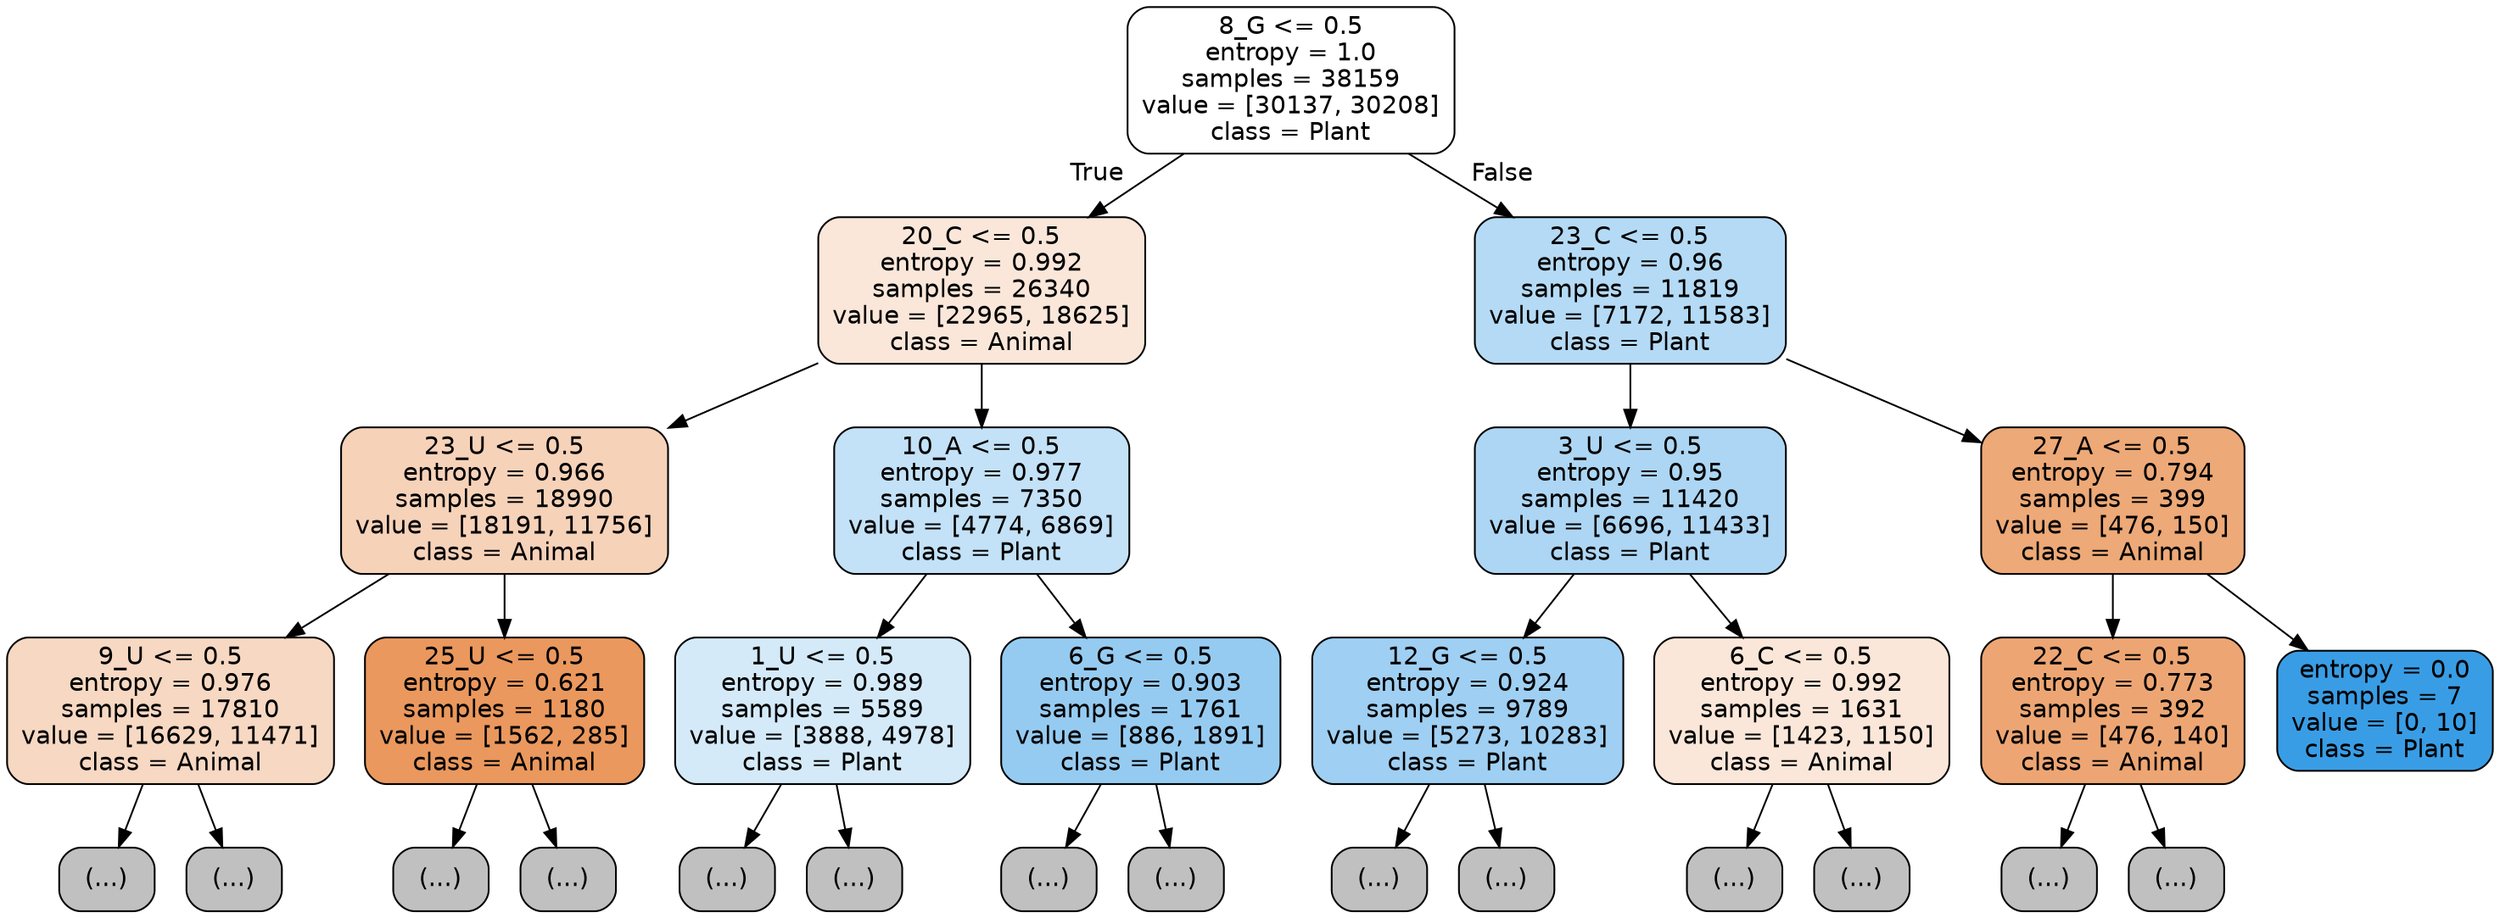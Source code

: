 digraph Tree {
node [shape=box, style="filled, rounded", color="black", fontname="helvetica"] ;
edge [fontname="helvetica"] ;
0 [label="8_G <= 0.5\nentropy = 1.0\nsamples = 38159\nvalue = [30137, 30208]\nclass = Plant", fillcolor="#ffffff"] ;
1 [label="20_C <= 0.5\nentropy = 0.992\nsamples = 26340\nvalue = [22965, 18625]\nclass = Animal", fillcolor="#fae7da"] ;
0 -> 1 [labeldistance=2.5, labelangle=45, headlabel="True"] ;
2 [label="23_U <= 0.5\nentropy = 0.966\nsamples = 18990\nvalue = [18191, 11756]\nclass = Animal", fillcolor="#f6d2b9"] ;
1 -> 2 ;
3 [label="9_U <= 0.5\nentropy = 0.976\nsamples = 17810\nvalue = [16629, 11471]\nclass = Animal", fillcolor="#f7d8c2"] ;
2 -> 3 ;
4 [label="(...)", fillcolor="#C0C0C0"] ;
3 -> 4 ;
6319 [label="(...)", fillcolor="#C0C0C0"] ;
3 -> 6319 ;
8938 [label="25_U <= 0.5\nentropy = 0.621\nsamples = 1180\nvalue = [1562, 285]\nclass = Animal", fillcolor="#ea985d"] ;
2 -> 8938 ;
8939 [label="(...)", fillcolor="#C0C0C0"] ;
8938 -> 8939 ;
9340 [label="(...)", fillcolor="#C0C0C0"] ;
8938 -> 9340 ;
9371 [label="10_A <= 0.5\nentropy = 0.977\nsamples = 7350\nvalue = [4774, 6869]\nclass = Plant", fillcolor="#c3e1f7"] ;
1 -> 9371 ;
9372 [label="1_U <= 0.5\nentropy = 0.989\nsamples = 5589\nvalue = [3888, 4978]\nclass = Plant", fillcolor="#d4eaf9"] ;
9371 -> 9372 ;
9373 [label="(...)", fillcolor="#C0C0C0"] ;
9372 -> 9373 ;
10660 [label="(...)", fillcolor="#C0C0C0"] ;
9372 -> 10660 ;
11721 [label="6_G <= 0.5\nentropy = 0.903\nsamples = 1761\nvalue = [886, 1891]\nclass = Plant", fillcolor="#96cbf1"] ;
9371 -> 11721 ;
11722 [label="(...)", fillcolor="#C0C0C0"] ;
11721 -> 11722 ;
12245 [label="(...)", fillcolor="#C0C0C0"] ;
11721 -> 12245 ;
12446 [label="23_C <= 0.5\nentropy = 0.96\nsamples = 11819\nvalue = [7172, 11583]\nclass = Plant", fillcolor="#b4daf5"] ;
0 -> 12446 [labeldistance=2.5, labelangle=-45, headlabel="False"] ;
12447 [label="3_U <= 0.5\nentropy = 0.95\nsamples = 11420\nvalue = [6696, 11433]\nclass = Plant", fillcolor="#add6f4"] ;
12446 -> 12447 ;
12448 [label="12_G <= 0.5\nentropy = 0.924\nsamples = 9789\nvalue = [5273, 10283]\nclass = Plant", fillcolor="#9fcff2"] ;
12447 -> 12448 ;
12449 [label="(...)", fillcolor="#C0C0C0"] ;
12448 -> 12449 ;
14778 [label="(...)", fillcolor="#C0C0C0"] ;
12448 -> 14778 ;
15649 [label="6_C <= 0.5\nentropy = 0.992\nsamples = 1631\nvalue = [1423, 1150]\nclass = Animal", fillcolor="#fae7d9"] ;
12447 -> 15649 ;
15650 [label="(...)", fillcolor="#C0C0C0"] ;
15649 -> 15650 ;
16361 [label="(...)", fillcolor="#C0C0C0"] ;
15649 -> 16361 ;
16596 [label="27_A <= 0.5\nentropy = 0.794\nsamples = 399\nvalue = [476, 150]\nclass = Animal", fillcolor="#eda977"] ;
12446 -> 16596 ;
16597 [label="22_C <= 0.5\nentropy = 0.773\nsamples = 392\nvalue = [476, 140]\nclass = Animal", fillcolor="#eda673"] ;
16596 -> 16597 ;
16598 [label="(...)", fillcolor="#C0C0C0"] ;
16597 -> 16598 ;
16717 [label="(...)", fillcolor="#C0C0C0"] ;
16597 -> 16717 ;
16766 [label="entropy = 0.0\nsamples = 7\nvalue = [0, 10]\nclass = Plant", fillcolor="#399de5"] ;
16596 -> 16766 ;
}
